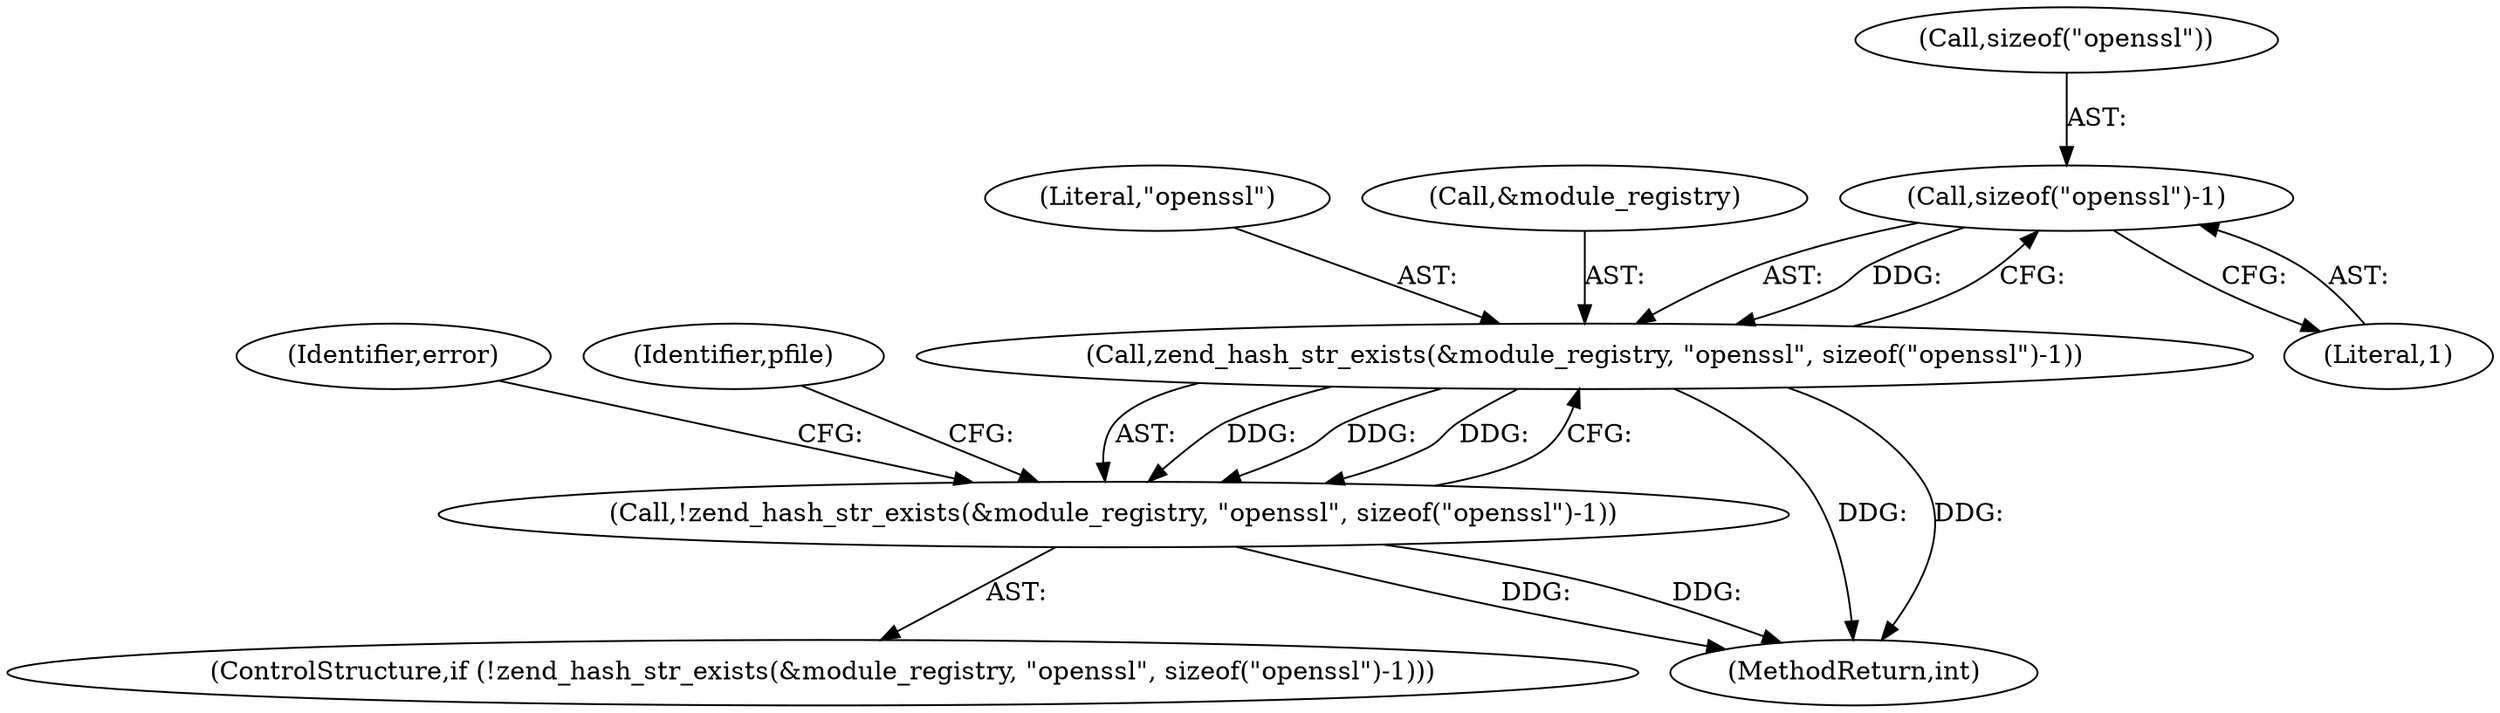 digraph "0_php-src_0bfb970f43acd1e81d11be1154805f86655f15d5?w=1@API" {
"1000147" [label="(Call,sizeof(\"openssl\")-1)"];
"1000143" [label="(Call,zend_hash_str_exists(&module_registry, \"openssl\", sizeof(\"openssl\")-1))"];
"1000142" [label="(Call,!zend_hash_str_exists(&module_registry, \"openssl\", sizeof(\"openssl\")-1))"];
"1000146" [label="(Literal,\"openssl\")"];
"1000153" [label="(Identifier,error)"];
"1000141" [label="(ControlStructure,if (!zend_hash_str_exists(&module_registry, \"openssl\", sizeof(\"openssl\")-1)))"];
"1000150" [label="(Literal,1)"];
"1000163" [label="(Identifier,pfile)"];
"1000142" [label="(Call,!zend_hash_str_exists(&module_registry, \"openssl\", sizeof(\"openssl\")-1))"];
"1000697" [label="(MethodReturn,int)"];
"1000148" [label="(Call,sizeof(\"openssl\"))"];
"1000147" [label="(Call,sizeof(\"openssl\")-1)"];
"1000143" [label="(Call,zend_hash_str_exists(&module_registry, \"openssl\", sizeof(\"openssl\")-1))"];
"1000144" [label="(Call,&module_registry)"];
"1000147" -> "1000143"  [label="AST: "];
"1000147" -> "1000150"  [label="CFG: "];
"1000148" -> "1000147"  [label="AST: "];
"1000150" -> "1000147"  [label="AST: "];
"1000143" -> "1000147"  [label="CFG: "];
"1000147" -> "1000143"  [label="DDG: "];
"1000143" -> "1000142"  [label="AST: "];
"1000144" -> "1000143"  [label="AST: "];
"1000146" -> "1000143"  [label="AST: "];
"1000142" -> "1000143"  [label="CFG: "];
"1000143" -> "1000697"  [label="DDG: "];
"1000143" -> "1000697"  [label="DDG: "];
"1000143" -> "1000142"  [label="DDG: "];
"1000143" -> "1000142"  [label="DDG: "];
"1000143" -> "1000142"  [label="DDG: "];
"1000142" -> "1000141"  [label="AST: "];
"1000153" -> "1000142"  [label="CFG: "];
"1000163" -> "1000142"  [label="CFG: "];
"1000142" -> "1000697"  [label="DDG: "];
"1000142" -> "1000697"  [label="DDG: "];
}
